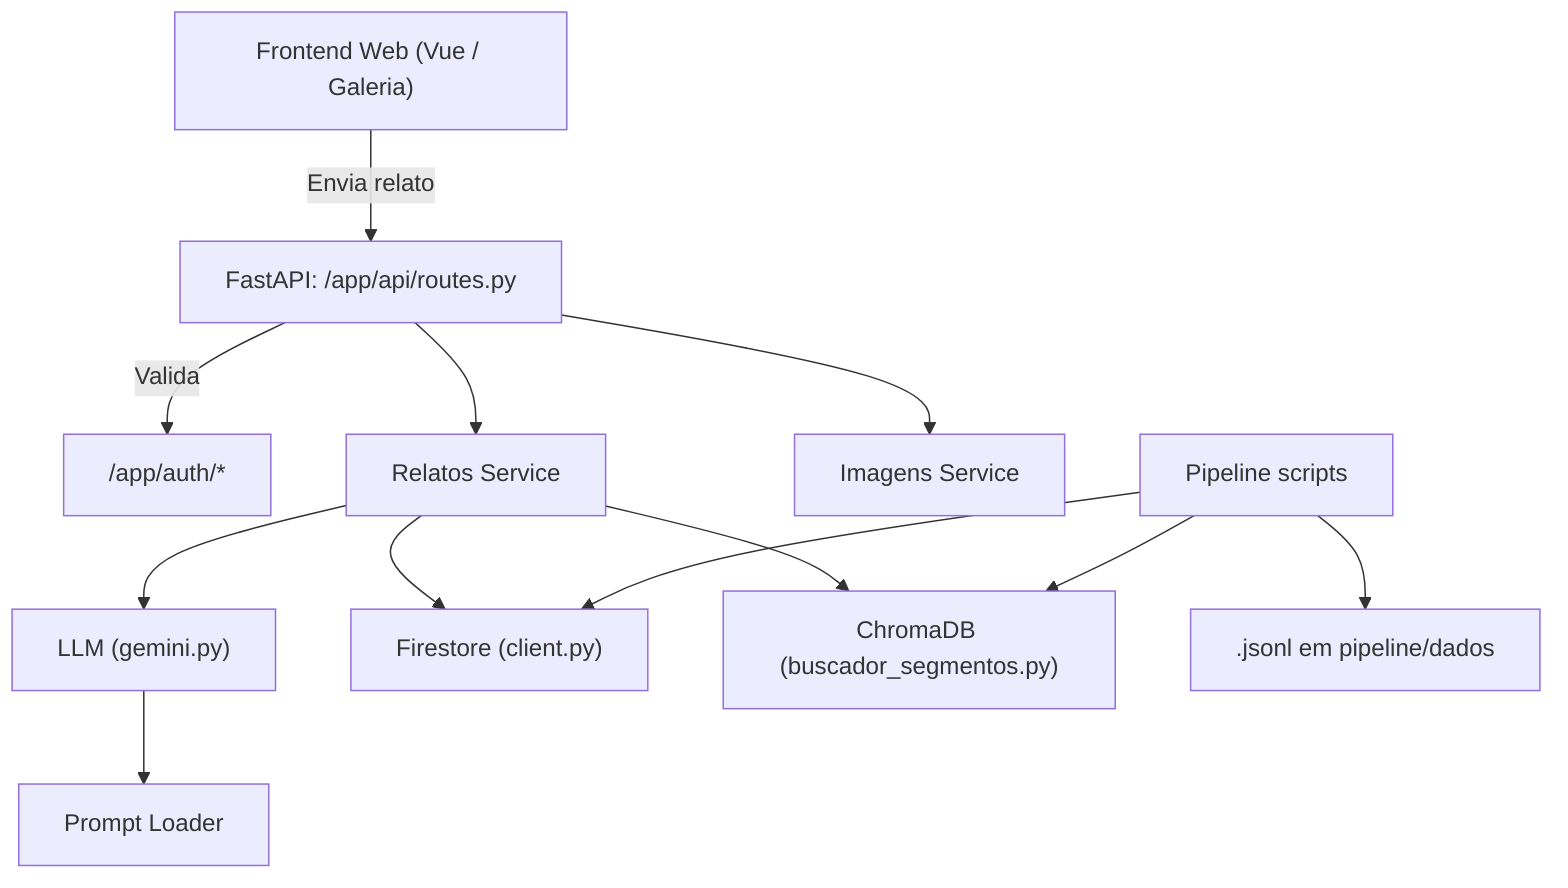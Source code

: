 graph TD
    Frontend["Frontend Web (Vue / Galeria)"]
    API["FastAPI: /app/api/routes.py"]
    Auth["/app/auth/*"]
    RelatosService["Relatos Service"]
    ImagensService["Imagens Service"]
    LLMService["LLM (gemini.py)"]
    PromptLoader["Prompt Loader"]
    Firestore["Firestore (client.py)"]
    Chroma["ChromaDB (buscador_segmentos.py)"]
    Pipeline["Pipeline scripts"]
    Dados[".jsonl em pipeline/dados"]

    Frontend -->|Envia relato| API
    API -->|Valida| Auth
    API --> RelatosService
    API --> ImagensService
    RelatosService --> LLMService
    LLMService --> PromptLoader
    RelatosService --> Firestore
    RelatosService --> Chroma
    Pipeline --> Dados
    Pipeline --> Chroma
    Pipeline --> Firestore